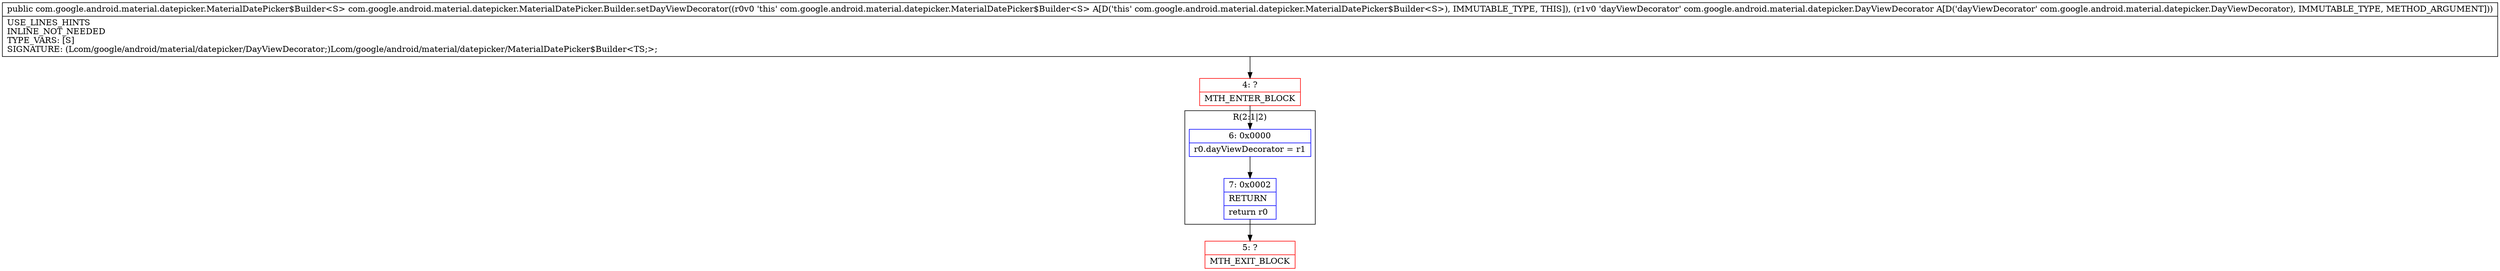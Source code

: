 digraph "CFG forcom.google.android.material.datepicker.MaterialDatePicker.Builder.setDayViewDecorator(Lcom\/google\/android\/material\/datepicker\/DayViewDecorator;)Lcom\/google\/android\/material\/datepicker\/MaterialDatePicker$Builder;" {
subgraph cluster_Region_1491412587 {
label = "R(2:1|2)";
node [shape=record,color=blue];
Node_6 [shape=record,label="{6\:\ 0x0000|r0.dayViewDecorator = r1\l}"];
Node_7 [shape=record,label="{7\:\ 0x0002|RETURN\l|return r0\l}"];
}
Node_4 [shape=record,color=red,label="{4\:\ ?|MTH_ENTER_BLOCK\l}"];
Node_5 [shape=record,color=red,label="{5\:\ ?|MTH_EXIT_BLOCK\l}"];
MethodNode[shape=record,label="{public com.google.android.material.datepicker.MaterialDatePicker$Builder\<S\> com.google.android.material.datepicker.MaterialDatePicker.Builder.setDayViewDecorator((r0v0 'this' com.google.android.material.datepicker.MaterialDatePicker$Builder\<S\> A[D('this' com.google.android.material.datepicker.MaterialDatePicker$Builder\<S\>), IMMUTABLE_TYPE, THIS]), (r1v0 'dayViewDecorator' com.google.android.material.datepicker.DayViewDecorator A[D('dayViewDecorator' com.google.android.material.datepicker.DayViewDecorator), IMMUTABLE_TYPE, METHOD_ARGUMENT]))  | USE_LINES_HINTS\lINLINE_NOT_NEEDED\lTYPE_VARS: [S]\lSIGNATURE: (Lcom\/google\/android\/material\/datepicker\/DayViewDecorator;)Lcom\/google\/android\/material\/datepicker\/MaterialDatePicker$Builder\<TS;\>;\l}"];
MethodNode -> Node_4;Node_6 -> Node_7;
Node_7 -> Node_5;
Node_4 -> Node_6;
}

